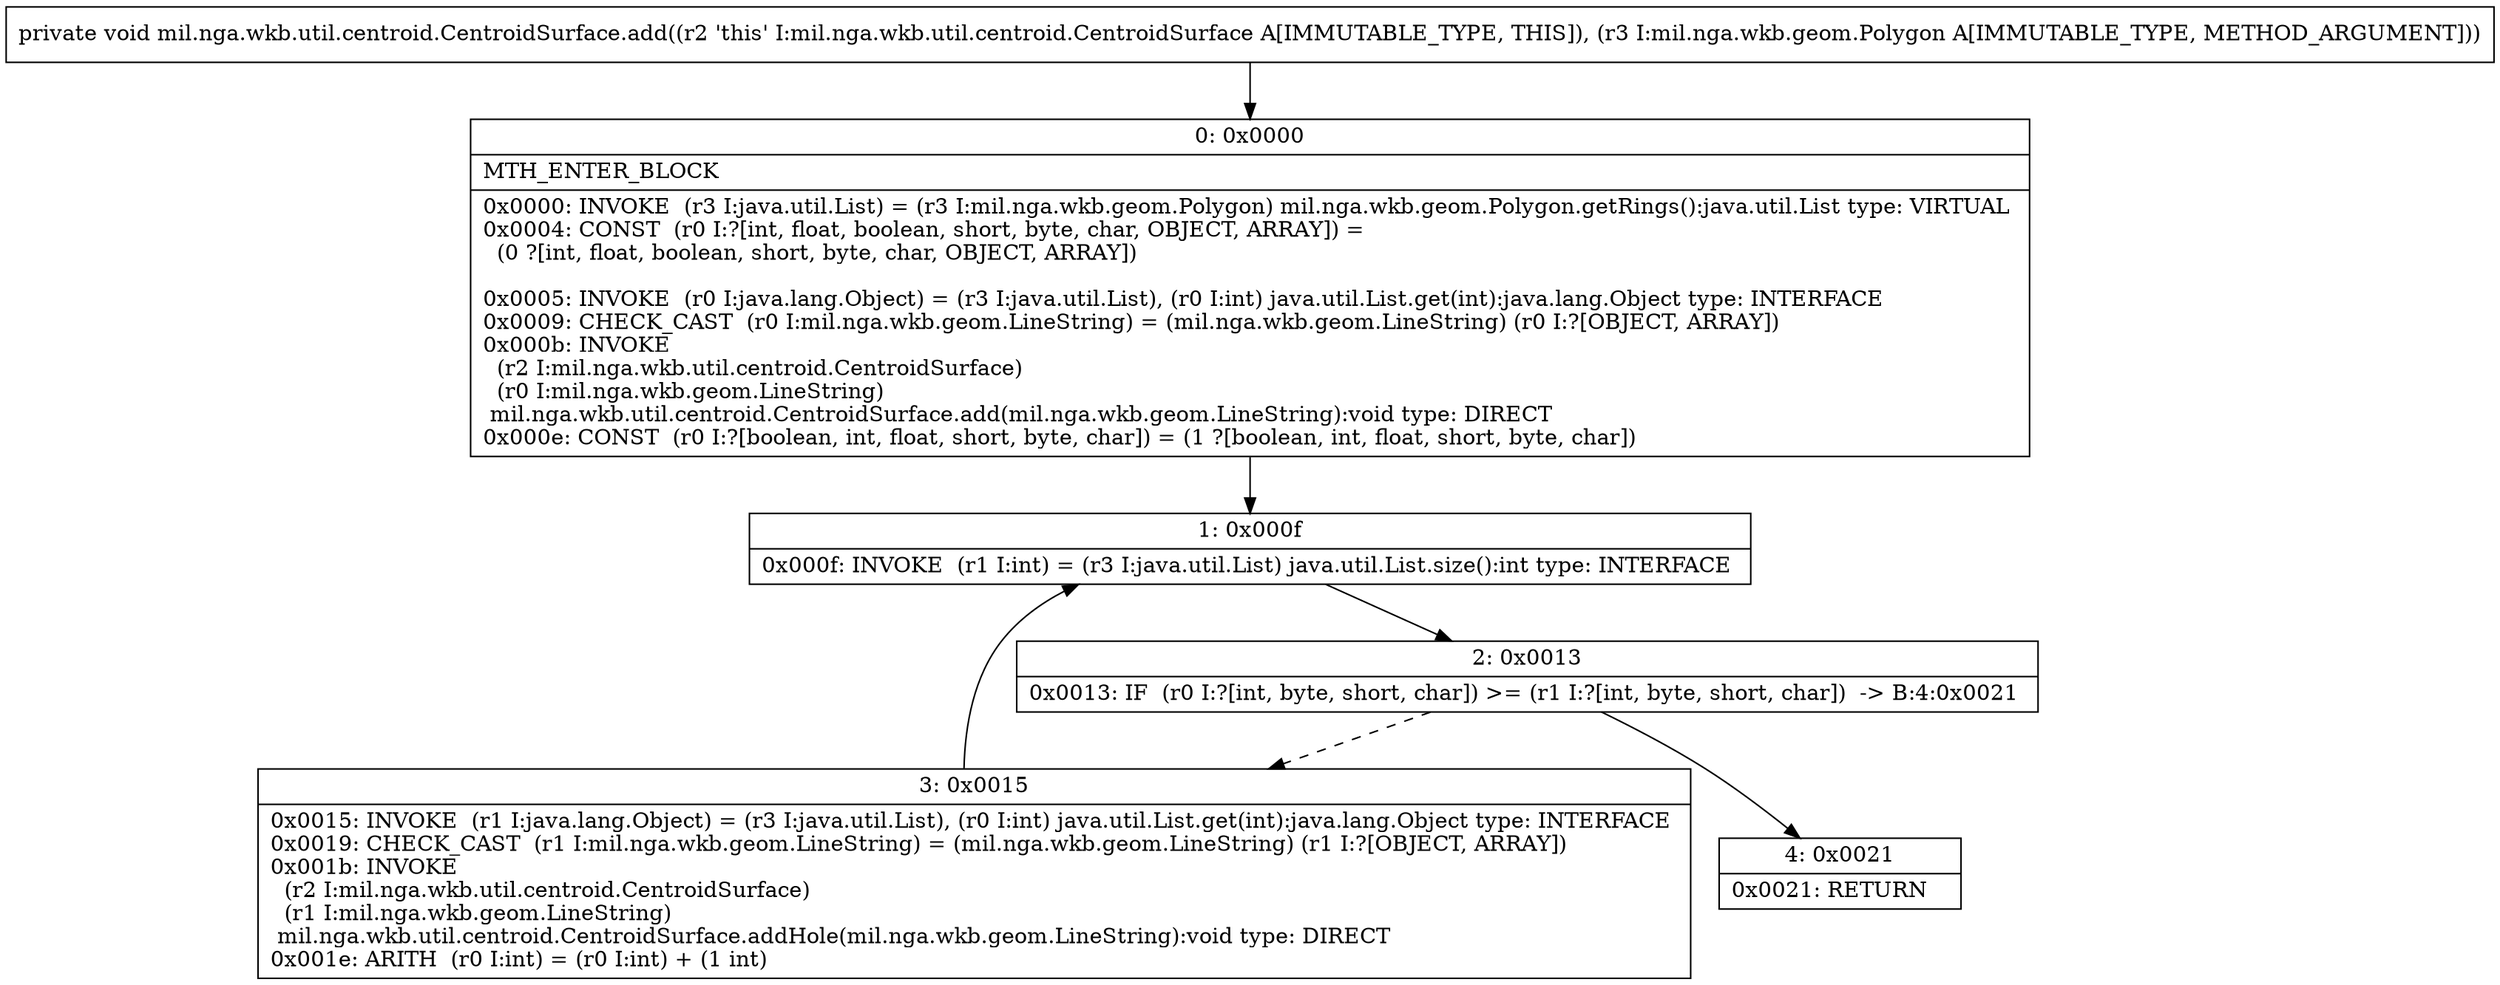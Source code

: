 digraph "CFG formil.nga.wkb.util.centroid.CentroidSurface.add(Lmil\/nga\/wkb\/geom\/Polygon;)V" {
Node_0 [shape=record,label="{0\:\ 0x0000|MTH_ENTER_BLOCK\l|0x0000: INVOKE  (r3 I:java.util.List) = (r3 I:mil.nga.wkb.geom.Polygon) mil.nga.wkb.geom.Polygon.getRings():java.util.List type: VIRTUAL \l0x0004: CONST  (r0 I:?[int, float, boolean, short, byte, char, OBJECT, ARRAY]) = \l  (0 ?[int, float, boolean, short, byte, char, OBJECT, ARRAY])\l \l0x0005: INVOKE  (r0 I:java.lang.Object) = (r3 I:java.util.List), (r0 I:int) java.util.List.get(int):java.lang.Object type: INTERFACE \l0x0009: CHECK_CAST  (r0 I:mil.nga.wkb.geom.LineString) = (mil.nga.wkb.geom.LineString) (r0 I:?[OBJECT, ARRAY]) \l0x000b: INVOKE  \l  (r2 I:mil.nga.wkb.util.centroid.CentroidSurface)\l  (r0 I:mil.nga.wkb.geom.LineString)\l mil.nga.wkb.util.centroid.CentroidSurface.add(mil.nga.wkb.geom.LineString):void type: DIRECT \l0x000e: CONST  (r0 I:?[boolean, int, float, short, byte, char]) = (1 ?[boolean, int, float, short, byte, char]) \l}"];
Node_1 [shape=record,label="{1\:\ 0x000f|0x000f: INVOKE  (r1 I:int) = (r3 I:java.util.List) java.util.List.size():int type: INTERFACE \l}"];
Node_2 [shape=record,label="{2\:\ 0x0013|0x0013: IF  (r0 I:?[int, byte, short, char]) \>= (r1 I:?[int, byte, short, char])  \-\> B:4:0x0021 \l}"];
Node_3 [shape=record,label="{3\:\ 0x0015|0x0015: INVOKE  (r1 I:java.lang.Object) = (r3 I:java.util.List), (r0 I:int) java.util.List.get(int):java.lang.Object type: INTERFACE \l0x0019: CHECK_CAST  (r1 I:mil.nga.wkb.geom.LineString) = (mil.nga.wkb.geom.LineString) (r1 I:?[OBJECT, ARRAY]) \l0x001b: INVOKE  \l  (r2 I:mil.nga.wkb.util.centroid.CentroidSurface)\l  (r1 I:mil.nga.wkb.geom.LineString)\l mil.nga.wkb.util.centroid.CentroidSurface.addHole(mil.nga.wkb.geom.LineString):void type: DIRECT \l0x001e: ARITH  (r0 I:int) = (r0 I:int) + (1 int) \l}"];
Node_4 [shape=record,label="{4\:\ 0x0021|0x0021: RETURN   \l}"];
MethodNode[shape=record,label="{private void mil.nga.wkb.util.centroid.CentroidSurface.add((r2 'this' I:mil.nga.wkb.util.centroid.CentroidSurface A[IMMUTABLE_TYPE, THIS]), (r3 I:mil.nga.wkb.geom.Polygon A[IMMUTABLE_TYPE, METHOD_ARGUMENT])) }"];
MethodNode -> Node_0;
Node_0 -> Node_1;
Node_1 -> Node_2;
Node_2 -> Node_3[style=dashed];
Node_2 -> Node_4;
Node_3 -> Node_1;
}

